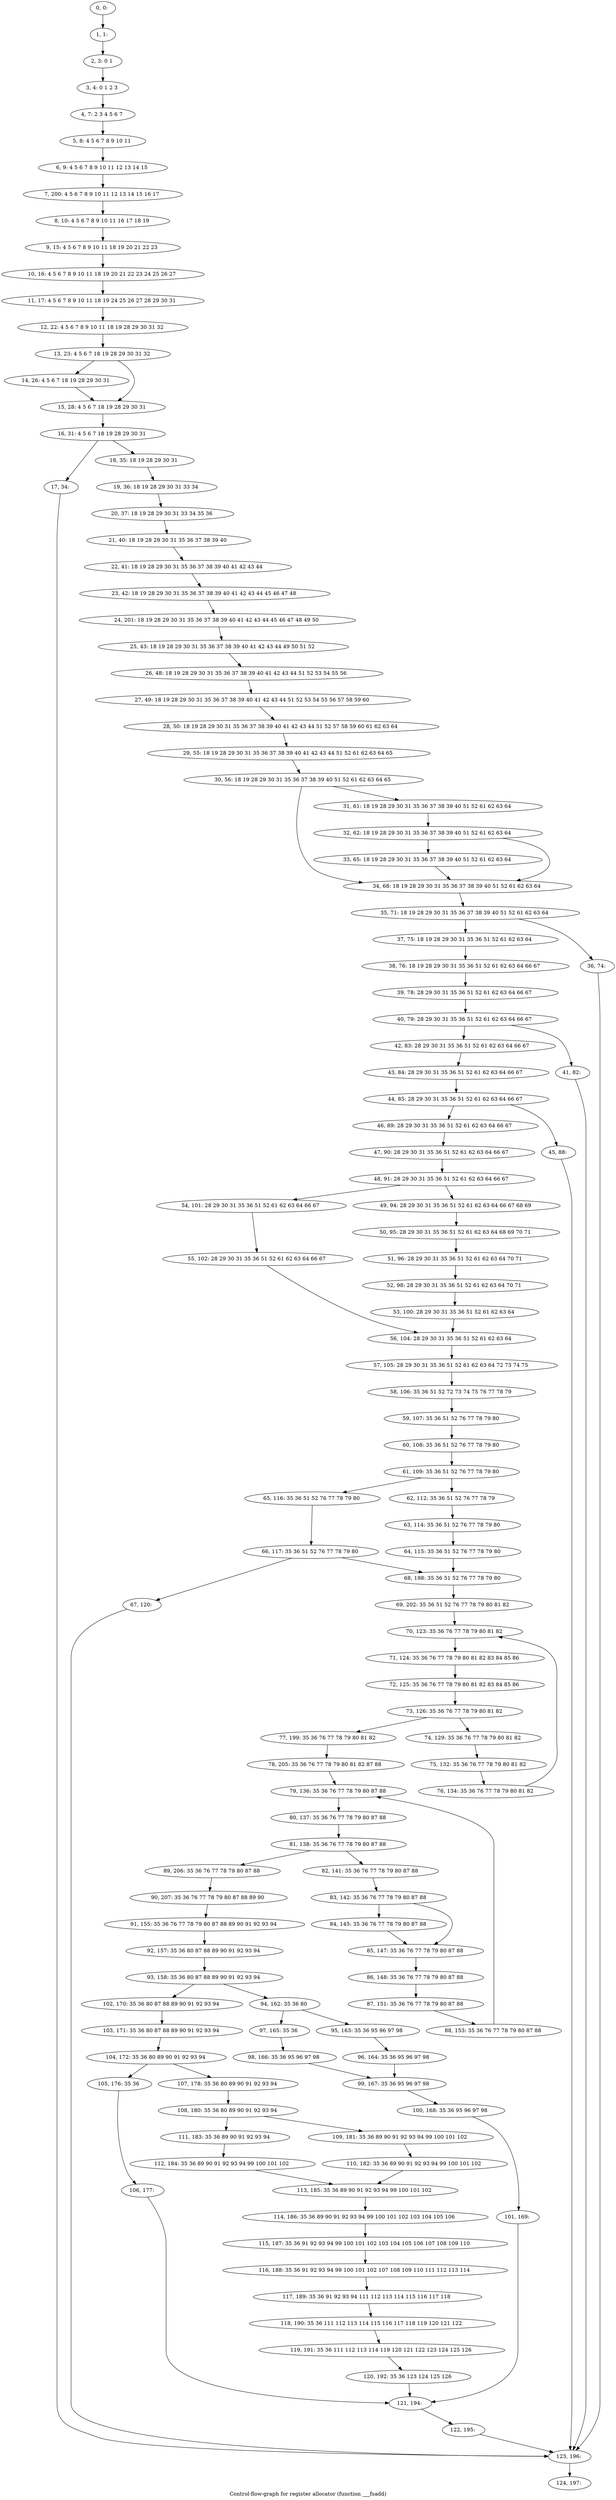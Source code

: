 digraph G {
graph [label="Control-flow-graph for register allocator (function ___fsadd)"]
0[label="0, 0: "];
1[label="1, 1: "];
2[label="2, 3: 0 1 "];
3[label="3, 4: 0 1 2 3 "];
4[label="4, 7: 2 3 4 5 6 7 "];
5[label="5, 8: 4 5 6 7 8 9 10 11 "];
6[label="6, 9: 4 5 6 7 8 9 10 11 12 13 14 15 "];
7[label="7, 200: 4 5 6 7 8 9 10 11 12 13 14 15 16 17 "];
8[label="8, 10: 4 5 6 7 8 9 10 11 16 17 18 19 "];
9[label="9, 15: 4 5 6 7 8 9 10 11 18 19 20 21 22 23 "];
10[label="10, 16: 4 5 6 7 8 9 10 11 18 19 20 21 22 23 24 25 26 27 "];
11[label="11, 17: 4 5 6 7 8 9 10 11 18 19 24 25 26 27 28 29 30 31 "];
12[label="12, 22: 4 5 6 7 8 9 10 11 18 19 28 29 30 31 32 "];
13[label="13, 23: 4 5 6 7 18 19 28 29 30 31 32 "];
14[label="14, 26: 4 5 6 7 18 19 28 29 30 31 "];
15[label="15, 28: 4 5 6 7 18 19 28 29 30 31 "];
16[label="16, 31: 4 5 6 7 18 19 28 29 30 31 "];
17[label="17, 34: "];
18[label="18, 35: 18 19 28 29 30 31 "];
19[label="19, 36: 18 19 28 29 30 31 33 34 "];
20[label="20, 37: 18 19 28 29 30 31 33 34 35 36 "];
21[label="21, 40: 18 19 28 29 30 31 35 36 37 38 39 40 "];
22[label="22, 41: 18 19 28 29 30 31 35 36 37 38 39 40 41 42 43 44 "];
23[label="23, 42: 18 19 28 29 30 31 35 36 37 38 39 40 41 42 43 44 45 46 47 48 "];
24[label="24, 201: 18 19 28 29 30 31 35 36 37 38 39 40 41 42 43 44 45 46 47 48 49 50 "];
25[label="25, 43: 18 19 28 29 30 31 35 36 37 38 39 40 41 42 43 44 49 50 51 52 "];
26[label="26, 48: 18 19 28 29 30 31 35 36 37 38 39 40 41 42 43 44 51 52 53 54 55 56 "];
27[label="27, 49: 18 19 28 29 30 31 35 36 37 38 39 40 41 42 43 44 51 52 53 54 55 56 57 58 59 60 "];
28[label="28, 50: 18 19 28 29 30 31 35 36 37 38 39 40 41 42 43 44 51 52 57 58 59 60 61 62 63 64 "];
29[label="29, 55: 18 19 28 29 30 31 35 36 37 38 39 40 41 42 43 44 51 52 61 62 63 64 65 "];
30[label="30, 56: 18 19 28 29 30 31 35 36 37 38 39 40 51 52 61 62 63 64 65 "];
31[label="31, 61: 18 19 28 29 30 31 35 36 37 38 39 40 51 52 61 62 63 64 "];
32[label="32, 62: 18 19 28 29 30 31 35 36 37 38 39 40 51 52 61 62 63 64 "];
33[label="33, 65: 18 19 28 29 30 31 35 36 37 38 39 40 51 52 61 62 63 64 "];
34[label="34, 68: 18 19 28 29 30 31 35 36 37 38 39 40 51 52 61 62 63 64 "];
35[label="35, 71: 18 19 28 29 30 31 35 36 37 38 39 40 51 52 61 62 63 64 "];
36[label="36, 74: "];
37[label="37, 75: 18 19 28 29 30 31 35 36 51 52 61 62 63 64 "];
38[label="38, 76: 18 19 28 29 30 31 35 36 51 52 61 62 63 64 66 67 "];
39[label="39, 78: 28 29 30 31 35 36 51 52 61 62 63 64 66 67 "];
40[label="40, 79: 28 29 30 31 35 36 51 52 61 62 63 64 66 67 "];
41[label="41, 82: "];
42[label="42, 83: 28 29 30 31 35 36 51 52 61 62 63 64 66 67 "];
43[label="43, 84: 28 29 30 31 35 36 51 52 61 62 63 64 66 67 "];
44[label="44, 85: 28 29 30 31 35 36 51 52 61 62 63 64 66 67 "];
45[label="45, 88: "];
46[label="46, 89: 28 29 30 31 35 36 51 52 61 62 63 64 66 67 "];
47[label="47, 90: 28 29 30 31 35 36 51 52 61 62 63 64 66 67 "];
48[label="48, 91: 28 29 30 31 35 36 51 52 61 62 63 64 66 67 "];
49[label="49, 94: 28 29 30 31 35 36 51 52 61 62 63 64 66 67 68 69 "];
50[label="50, 95: 28 29 30 31 35 36 51 52 61 62 63 64 68 69 70 71 "];
51[label="51, 96: 28 29 30 31 35 36 51 52 61 62 63 64 70 71 "];
52[label="52, 98: 28 29 30 31 35 36 51 52 61 62 63 64 70 71 "];
53[label="53, 100: 28 29 30 31 35 36 51 52 61 62 63 64 "];
54[label="54, 101: 28 29 30 31 35 36 51 52 61 62 63 64 66 67 "];
55[label="55, 102: 28 29 30 31 35 36 51 52 61 62 63 64 66 67 "];
56[label="56, 104: 28 29 30 31 35 36 51 52 61 62 63 64 "];
57[label="57, 105: 28 29 30 31 35 36 51 52 61 62 63 64 72 73 74 75 "];
58[label="58, 106: 35 36 51 52 72 73 74 75 76 77 78 79 "];
59[label="59, 107: 35 36 51 52 76 77 78 79 80 "];
60[label="60, 108: 35 36 51 52 76 77 78 79 80 "];
61[label="61, 109: 35 36 51 52 76 77 78 79 80 "];
62[label="62, 112: 35 36 51 52 76 77 78 79 "];
63[label="63, 114: 35 36 51 52 76 77 78 79 80 "];
64[label="64, 115: 35 36 51 52 76 77 78 79 80 "];
65[label="65, 116: 35 36 51 52 76 77 78 79 80 "];
66[label="66, 117: 35 36 51 52 76 77 78 79 80 "];
67[label="67, 120: "];
68[label="68, 198: 35 36 51 52 76 77 78 79 80 "];
69[label="69, 202: 35 36 51 52 76 77 78 79 80 81 82 "];
70[label="70, 123: 35 36 76 77 78 79 80 81 82 "];
71[label="71, 124: 35 36 76 77 78 79 80 81 82 83 84 85 86 "];
72[label="72, 125: 35 36 76 77 78 79 80 81 82 83 84 85 86 "];
73[label="73, 126: 35 36 76 77 78 79 80 81 82 "];
74[label="74, 129: 35 36 76 77 78 79 80 81 82 "];
75[label="75, 132: 35 36 76 77 78 79 80 81 82 "];
76[label="76, 134: 35 36 76 77 78 79 80 81 82 "];
77[label="77, 199: 35 36 76 77 78 79 80 81 82 "];
78[label="78, 205: 35 36 76 77 78 79 80 81 82 87 88 "];
79[label="79, 136: 35 36 76 77 78 79 80 87 88 "];
80[label="80, 137: 35 36 76 77 78 79 80 87 88 "];
81[label="81, 138: 35 36 76 77 78 79 80 87 88 "];
82[label="82, 141: 35 36 76 77 78 79 80 87 88 "];
83[label="83, 142: 35 36 76 77 78 79 80 87 88 "];
84[label="84, 145: 35 36 76 77 78 79 80 87 88 "];
85[label="85, 147: 35 36 76 77 78 79 80 87 88 "];
86[label="86, 148: 35 36 76 77 78 79 80 87 88 "];
87[label="87, 151: 35 36 76 77 78 79 80 87 88 "];
88[label="88, 153: 35 36 76 77 78 79 80 87 88 "];
89[label="89, 206: 35 36 76 77 78 79 80 87 88 "];
90[label="90, 207: 35 36 76 77 78 79 80 87 88 89 90 "];
91[label="91, 155: 35 36 76 77 78 79 80 87 88 89 90 91 92 93 94 "];
92[label="92, 157: 35 36 80 87 88 89 90 91 92 93 94 "];
93[label="93, 158: 35 36 80 87 88 89 90 91 92 93 94 "];
94[label="94, 162: 35 36 80 "];
95[label="95, 163: 35 36 95 96 97 98 "];
96[label="96, 164: 35 36 95 96 97 98 "];
97[label="97, 165: 35 36 "];
98[label="98, 166: 35 36 95 96 97 98 "];
99[label="99, 167: 35 36 95 96 97 98 "];
100[label="100, 168: 35 36 95 96 97 98 "];
101[label="101, 169: "];
102[label="102, 170: 35 36 80 87 88 89 90 91 92 93 94 "];
103[label="103, 171: 35 36 80 87 88 89 90 91 92 93 94 "];
104[label="104, 172: 35 36 80 89 90 91 92 93 94 "];
105[label="105, 176: 35 36 "];
106[label="106, 177: "];
107[label="107, 178: 35 36 80 89 90 91 92 93 94 "];
108[label="108, 180: 35 36 80 89 90 91 92 93 94 "];
109[label="109, 181: 35 36 89 90 91 92 93 94 99 100 101 102 "];
110[label="110, 182: 35 36 89 90 91 92 93 94 99 100 101 102 "];
111[label="111, 183: 35 36 89 90 91 92 93 94 "];
112[label="112, 184: 35 36 89 90 91 92 93 94 99 100 101 102 "];
113[label="113, 185: 35 36 89 90 91 92 93 94 99 100 101 102 "];
114[label="114, 186: 35 36 89 90 91 92 93 94 99 100 101 102 103 104 105 106 "];
115[label="115, 187: 35 36 91 92 93 94 99 100 101 102 103 104 105 106 107 108 109 110 "];
116[label="116, 188: 35 36 91 92 93 94 99 100 101 102 107 108 109 110 111 112 113 114 "];
117[label="117, 189: 35 36 91 92 93 94 111 112 113 114 115 116 117 118 "];
118[label="118, 190: 35 36 111 112 113 114 115 116 117 118 119 120 121 122 "];
119[label="119, 191: 35 36 111 112 113 114 119 120 121 122 123 124 125 126 "];
120[label="120, 192: 35 36 123 124 125 126 "];
121[label="121, 194: "];
122[label="122, 195: "];
123[label="123, 196: "];
124[label="124, 197: "];
0->1 ;
1->2 ;
2->3 ;
3->4 ;
4->5 ;
5->6 ;
6->7 ;
7->8 ;
8->9 ;
9->10 ;
10->11 ;
11->12 ;
12->13 ;
13->14 ;
13->15 ;
14->15 ;
15->16 ;
16->17 ;
16->18 ;
17->123 ;
18->19 ;
19->20 ;
20->21 ;
21->22 ;
22->23 ;
23->24 ;
24->25 ;
25->26 ;
26->27 ;
27->28 ;
28->29 ;
29->30 ;
30->31 ;
30->34 ;
31->32 ;
32->33 ;
32->34 ;
33->34 ;
34->35 ;
35->36 ;
35->37 ;
36->123 ;
37->38 ;
38->39 ;
39->40 ;
40->41 ;
40->42 ;
41->123 ;
42->43 ;
43->44 ;
44->45 ;
44->46 ;
45->123 ;
46->47 ;
47->48 ;
48->49 ;
48->54 ;
49->50 ;
50->51 ;
51->52 ;
52->53 ;
53->56 ;
54->55 ;
55->56 ;
56->57 ;
57->58 ;
58->59 ;
59->60 ;
60->61 ;
61->62 ;
61->65 ;
62->63 ;
63->64 ;
64->68 ;
65->66 ;
66->67 ;
66->68 ;
67->123 ;
68->69 ;
69->70 ;
70->71 ;
71->72 ;
72->73 ;
73->74 ;
73->77 ;
74->75 ;
75->76 ;
76->70 ;
77->78 ;
78->79 ;
79->80 ;
80->81 ;
81->82 ;
81->89 ;
82->83 ;
83->84 ;
83->85 ;
84->85 ;
85->86 ;
86->87 ;
87->88 ;
88->79 ;
89->90 ;
90->91 ;
91->92 ;
92->93 ;
93->94 ;
93->102 ;
94->95 ;
94->97 ;
95->96 ;
96->99 ;
97->98 ;
98->99 ;
99->100 ;
100->101 ;
101->121 ;
102->103 ;
103->104 ;
104->105 ;
104->107 ;
105->106 ;
106->121 ;
107->108 ;
108->109 ;
108->111 ;
109->110 ;
110->113 ;
111->112 ;
112->113 ;
113->114 ;
114->115 ;
115->116 ;
116->117 ;
117->118 ;
118->119 ;
119->120 ;
120->121 ;
121->122 ;
122->123 ;
123->124 ;
}
